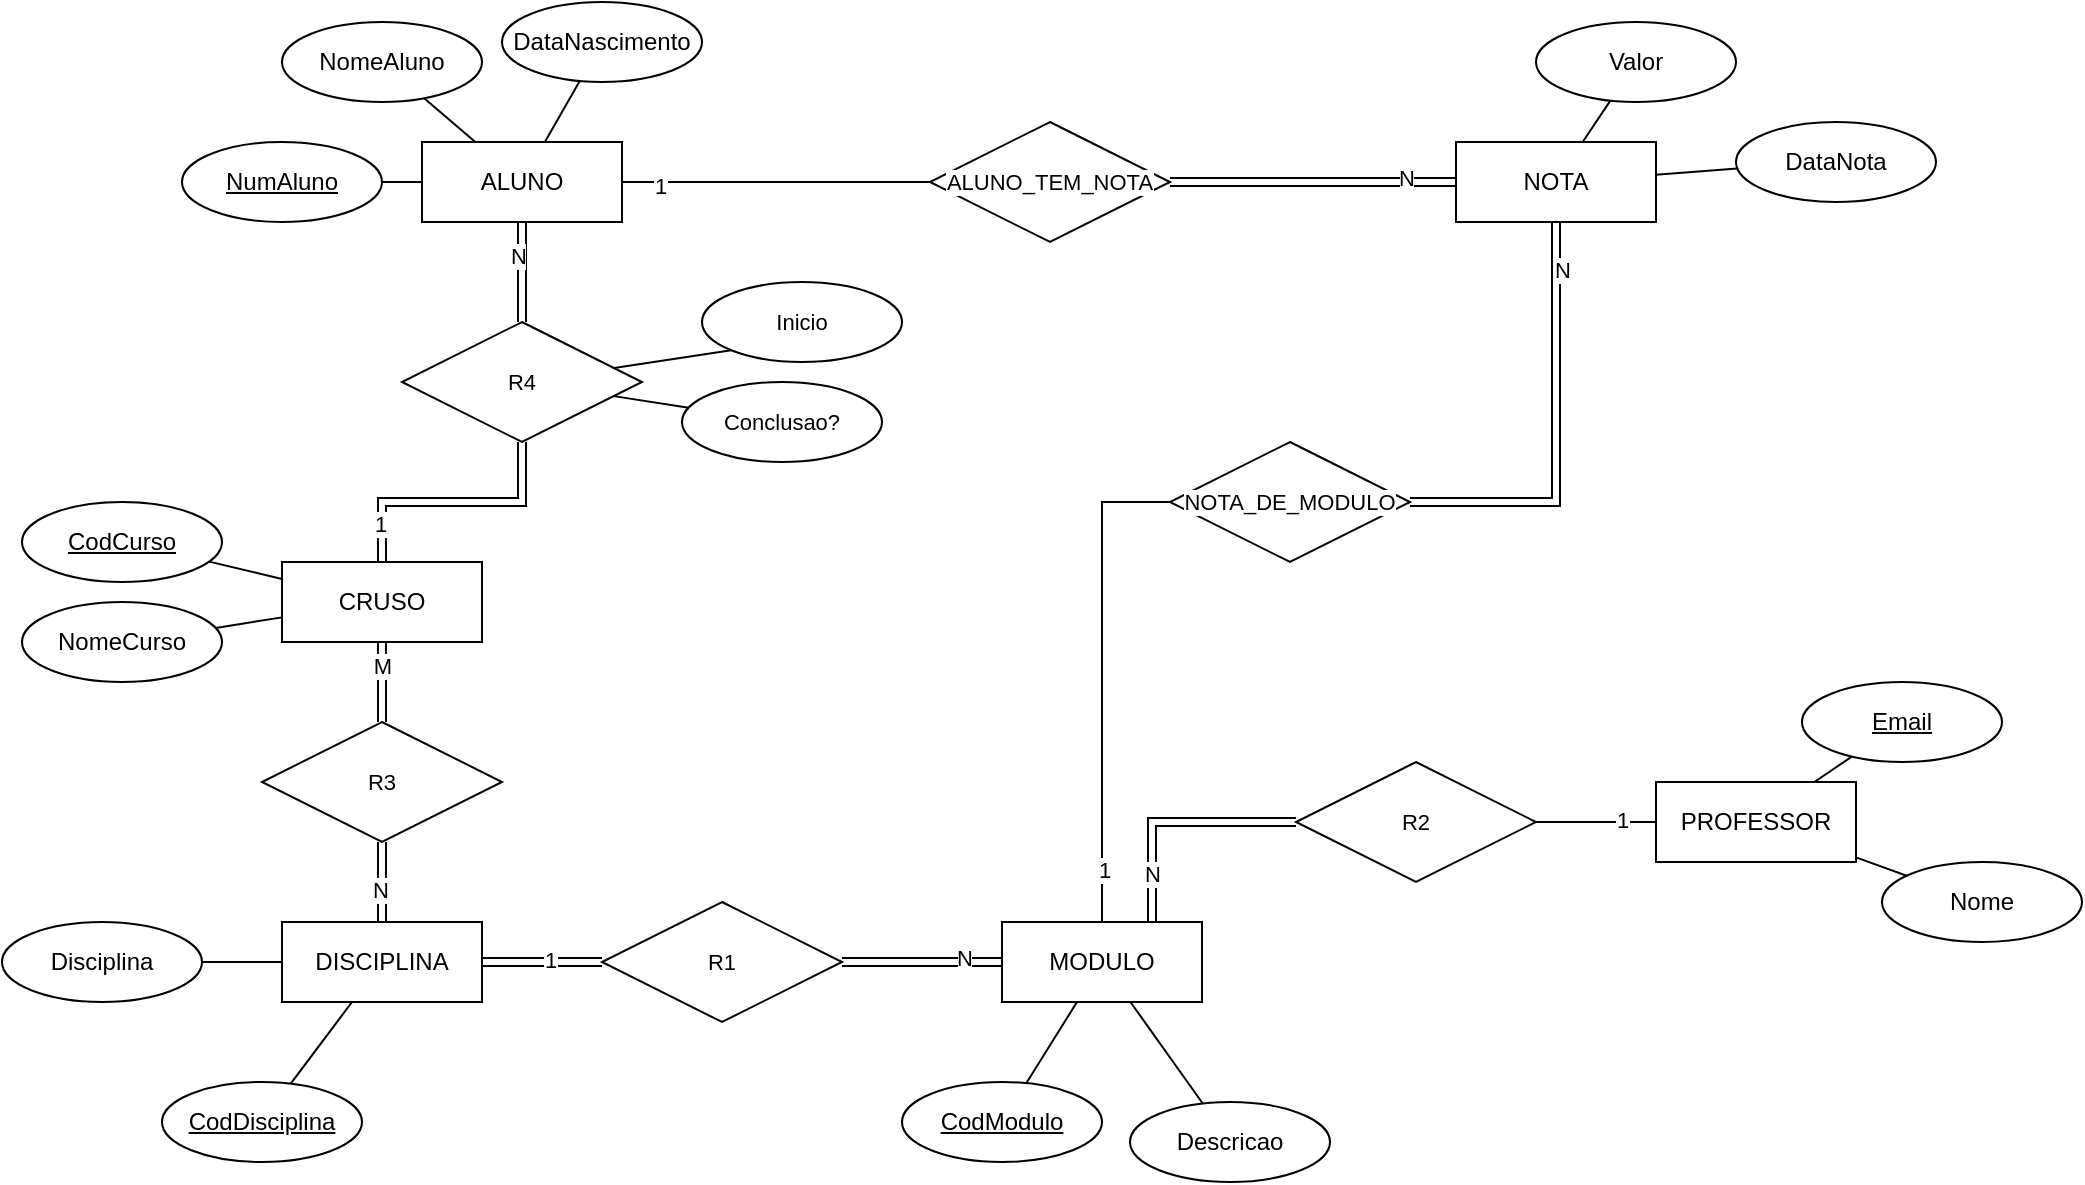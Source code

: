 <mxfile version="28.2.7">
  <diagram name="Página-1" id="MHhO3B8RtaJONkMKsSJi">
    <mxGraphModel dx="2013" dy="755" grid="1" gridSize="10" guides="1" tooltips="1" connect="1" arrows="1" fold="1" page="1" pageScale="1" pageWidth="827" pageHeight="1169" math="0" shadow="0">
      <root>
        <mxCell id="0" />
        <mxCell id="1" parent="0" />
        <mxCell id="IU_N7pR2QT1F5y08y8DE-42" style="shape=connector;rounded=0;orthogonalLoop=1;jettySize=auto;html=1;strokeColor=default;align=center;verticalAlign=middle;fontFamily=Helvetica;fontSize=11;fontColor=default;labelBackgroundColor=default;endArrow=none;endFill=0;edgeStyle=orthogonalEdgeStyle;" parent="1" source="IU_N7pR2QT1F5y08y8DE-1" target="IU_N7pR2QT1F5y08y8DE-36" edge="1">
          <mxGeometry relative="1" as="geometry" />
        </mxCell>
        <mxCell id="IU_N7pR2QT1F5y08y8DE-62" value="1" style="edgeLabel;html=1;align=center;verticalAlign=middle;resizable=0;points=[];fontFamily=Helvetica;fontSize=11;fontColor=default;labelBackgroundColor=default;" parent="IU_N7pR2QT1F5y08y8DE-42" vertex="1" connectable="0">
          <mxGeometry x="-0.753" y="-2" relative="1" as="geometry">
            <mxPoint as="offset" />
          </mxGeometry>
        </mxCell>
        <mxCell id="IU_N7pR2QT1F5y08y8DE-58" style="edgeStyle=orthogonalEdgeStyle;shape=link;rounded=0;orthogonalLoop=1;jettySize=auto;html=1;entryX=0.5;entryY=0;entryDx=0;entryDy=0;strokeColor=default;align=center;verticalAlign=middle;fontFamily=Helvetica;fontSize=11;fontColor=default;labelBackgroundColor=default;endArrow=none;endFill=0;" parent="1" source="IU_N7pR2QT1F5y08y8DE-1" target="IU_N7pR2QT1F5y08y8DE-41" edge="1">
          <mxGeometry relative="1" as="geometry" />
        </mxCell>
        <mxCell id="IU_N7pR2QT1F5y08y8DE-63" value="N" style="edgeLabel;html=1;align=center;verticalAlign=middle;resizable=0;points=[];fontFamily=Helvetica;fontSize=11;fontColor=default;labelBackgroundColor=default;" parent="IU_N7pR2QT1F5y08y8DE-58" vertex="1" connectable="0">
          <mxGeometry x="-0.32" y="-2" relative="1" as="geometry">
            <mxPoint as="offset" />
          </mxGeometry>
        </mxCell>
        <mxCell id="IU_N7pR2QT1F5y08y8DE-1" value="ALUNO" style="whiteSpace=wrap;html=1;align=center;" parent="1" vertex="1">
          <mxGeometry x="70" y="110" width="100" height="40" as="geometry" />
        </mxCell>
        <mxCell id="IU_N7pR2QT1F5y08y8DE-44" style="edgeStyle=orthogonalEdgeStyle;shape=link;rounded=0;orthogonalLoop=1;jettySize=auto;html=1;strokeColor=default;align=center;verticalAlign=middle;fontFamily=Helvetica;fontSize=11;fontColor=default;labelBackgroundColor=default;endArrow=none;endFill=0;" parent="1" source="IU_N7pR2QT1F5y08y8DE-2" target="IU_N7pR2QT1F5y08y8DE-36" edge="1">
          <mxGeometry relative="1" as="geometry" />
        </mxCell>
        <mxCell id="IU_N7pR2QT1F5y08y8DE-61" value="N" style="edgeLabel;html=1;align=center;verticalAlign=middle;resizable=0;points=[];fontFamily=Helvetica;fontSize=11;fontColor=default;labelBackgroundColor=default;" parent="IU_N7pR2QT1F5y08y8DE-44" vertex="1" connectable="0">
          <mxGeometry x="-0.65" y="-2" relative="1" as="geometry">
            <mxPoint as="offset" />
          </mxGeometry>
        </mxCell>
        <mxCell id="IU_N7pR2QT1F5y08y8DE-2" value="NOTA" style="whiteSpace=wrap;html=1;align=center;" parent="1" vertex="1">
          <mxGeometry x="587" y="110" width="100" height="40" as="geometry" />
        </mxCell>
        <mxCell id="IU_N7pR2QT1F5y08y8DE-50" style="edgeStyle=orthogonalEdgeStyle;shape=connector;rounded=0;orthogonalLoop=1;jettySize=auto;html=1;entryX=1;entryY=0.5;entryDx=0;entryDy=0;strokeColor=default;align=center;verticalAlign=middle;fontFamily=Helvetica;fontSize=11;fontColor=default;labelBackgroundColor=default;endArrow=none;endFill=0;" parent="1" source="IU_N7pR2QT1F5y08y8DE-3" target="IU_N7pR2QT1F5y08y8DE-38" edge="1">
          <mxGeometry relative="1" as="geometry" />
        </mxCell>
        <mxCell id="IU_N7pR2QT1F5y08y8DE-70" value="1" style="edgeLabel;html=1;align=center;verticalAlign=middle;resizable=0;points=[];fontFamily=Helvetica;fontSize=11;fontColor=default;labelBackgroundColor=default;" parent="IU_N7pR2QT1F5y08y8DE-50" vertex="1" connectable="0">
          <mxGeometry x="-0.433" y="-1" relative="1" as="geometry">
            <mxPoint as="offset" />
          </mxGeometry>
        </mxCell>
        <mxCell id="IU_N7pR2QT1F5y08y8DE-3" value="PROFESSOR" style="whiteSpace=wrap;html=1;align=center;" parent="1" vertex="1">
          <mxGeometry x="687" y="430" width="100" height="40" as="geometry" />
        </mxCell>
        <mxCell id="IU_N7pR2QT1F5y08y8DE-46" style="edgeStyle=orthogonalEdgeStyle;shape=connector;rounded=0;orthogonalLoop=1;jettySize=auto;html=1;entryX=0;entryY=0.5;entryDx=0;entryDy=0;strokeColor=default;align=center;verticalAlign=middle;fontFamily=Helvetica;fontSize=11;fontColor=default;labelBackgroundColor=default;endArrow=none;endFill=0;" parent="1" source="IU_N7pR2QT1F5y08y8DE-4" target="IU_N7pR2QT1F5y08y8DE-37" edge="1">
          <mxGeometry relative="1" as="geometry" />
        </mxCell>
        <mxCell id="IU_N7pR2QT1F5y08y8DE-71" value="1" style="edgeLabel;html=1;align=center;verticalAlign=middle;resizable=0;points=[];fontFamily=Helvetica;fontSize=11;fontColor=default;labelBackgroundColor=default;" parent="IU_N7pR2QT1F5y08y8DE-46" vertex="1" connectable="0">
          <mxGeometry x="-0.787" y="-1" relative="1" as="geometry">
            <mxPoint as="offset" />
          </mxGeometry>
        </mxCell>
        <mxCell id="IU_N7pR2QT1F5y08y8DE-47" style="edgeStyle=orthogonalEdgeStyle;shape=link;rounded=0;orthogonalLoop=1;jettySize=auto;html=1;entryX=1;entryY=0.5;entryDx=0;entryDy=0;strokeColor=default;align=center;verticalAlign=middle;fontFamily=Helvetica;fontSize=11;fontColor=default;labelBackgroundColor=default;endArrow=none;endFill=0;" parent="1" source="IU_N7pR2QT1F5y08y8DE-4" target="IU_N7pR2QT1F5y08y8DE-39" edge="1">
          <mxGeometry relative="1" as="geometry" />
        </mxCell>
        <mxCell id="IU_N7pR2QT1F5y08y8DE-68" value="N" style="edgeLabel;html=1;align=center;verticalAlign=middle;resizable=0;points=[];fontFamily=Helvetica;fontSize=11;fontColor=default;labelBackgroundColor=default;" parent="IU_N7pR2QT1F5y08y8DE-47" vertex="1" connectable="0">
          <mxGeometry x="-0.525" y="-2" relative="1" as="geometry">
            <mxPoint as="offset" />
          </mxGeometry>
        </mxCell>
        <mxCell id="IU_N7pR2QT1F5y08y8DE-4" value="MODULO" style="whiteSpace=wrap;html=1;align=center;" parent="1" vertex="1">
          <mxGeometry x="360" y="500" width="100" height="40" as="geometry" />
        </mxCell>
        <mxCell id="IU_N7pR2QT1F5y08y8DE-48" style="edgeStyle=orthogonalEdgeStyle;shape=link;rounded=0;orthogonalLoop=1;jettySize=auto;html=1;entryX=0;entryY=0.5;entryDx=0;entryDy=0;strokeColor=default;align=center;verticalAlign=middle;fontFamily=Helvetica;fontSize=11;fontColor=default;labelBackgroundColor=default;endArrow=none;endFill=0;" parent="1" source="IU_N7pR2QT1F5y08y8DE-5" target="IU_N7pR2QT1F5y08y8DE-39" edge="1">
          <mxGeometry relative="1" as="geometry" />
        </mxCell>
        <mxCell id="IU_N7pR2QT1F5y08y8DE-67" value="1" style="edgeLabel;html=1;align=center;verticalAlign=middle;resizable=0;points=[];fontFamily=Helvetica;fontSize=11;fontColor=default;labelBackgroundColor=default;" parent="IU_N7pR2QT1F5y08y8DE-48" vertex="1" connectable="0">
          <mxGeometry x="0.133" y="1" relative="1" as="geometry">
            <mxPoint as="offset" />
          </mxGeometry>
        </mxCell>
        <mxCell id="IU_N7pR2QT1F5y08y8DE-54" style="edgeStyle=orthogonalEdgeStyle;shape=link;rounded=0;orthogonalLoop=1;jettySize=auto;html=1;strokeColor=default;align=center;verticalAlign=middle;fontFamily=Helvetica;fontSize=11;fontColor=default;labelBackgroundColor=default;endArrow=none;endFill=0;" parent="1" source="IU_N7pR2QT1F5y08y8DE-5" target="IU_N7pR2QT1F5y08y8DE-40" edge="1">
          <mxGeometry relative="1" as="geometry" />
        </mxCell>
        <mxCell id="IU_N7pR2QT1F5y08y8DE-65" value="N" style="edgeLabel;html=1;align=center;verticalAlign=middle;resizable=0;points=[];fontFamily=Helvetica;fontSize=11;fontColor=default;labelBackgroundColor=default;" parent="IU_N7pR2QT1F5y08y8DE-54" vertex="1" connectable="0">
          <mxGeometry x="-0.2" y="1" relative="1" as="geometry">
            <mxPoint as="offset" />
          </mxGeometry>
        </mxCell>
        <mxCell id="IU_N7pR2QT1F5y08y8DE-5" value="DISCIPLINA" style="whiteSpace=wrap;html=1;align=center;" parent="1" vertex="1">
          <mxGeometry y="500" width="100" height="40" as="geometry" />
        </mxCell>
        <mxCell id="IU_N7pR2QT1F5y08y8DE-56" style="edgeStyle=orthogonalEdgeStyle;shape=link;rounded=0;orthogonalLoop=1;jettySize=auto;html=1;entryX=0.5;entryY=0;entryDx=0;entryDy=0;strokeColor=default;align=center;verticalAlign=middle;fontFamily=Helvetica;fontSize=11;fontColor=default;labelBackgroundColor=default;endArrow=none;endFill=0;" parent="1" source="IU_N7pR2QT1F5y08y8DE-6" target="IU_N7pR2QT1F5y08y8DE-40" edge="1">
          <mxGeometry relative="1" as="geometry" />
        </mxCell>
        <mxCell id="IU_N7pR2QT1F5y08y8DE-66" value="M" style="edgeLabel;html=1;align=center;verticalAlign=middle;resizable=0;points=[];fontFamily=Helvetica;fontSize=11;fontColor=default;labelBackgroundColor=default;" parent="IU_N7pR2QT1F5y08y8DE-56" vertex="1" connectable="0">
          <mxGeometry x="-0.4" relative="1" as="geometry">
            <mxPoint as="offset" />
          </mxGeometry>
        </mxCell>
        <mxCell id="IU_N7pR2QT1F5y08y8DE-59" style="edgeStyle=orthogonalEdgeStyle;shape=link;rounded=0;orthogonalLoop=1;jettySize=auto;html=1;entryX=0.5;entryY=1;entryDx=0;entryDy=0;strokeColor=default;align=center;verticalAlign=middle;fontFamily=Helvetica;fontSize=11;fontColor=default;labelBackgroundColor=default;endArrow=none;endFill=0;" parent="1" source="IU_N7pR2QT1F5y08y8DE-6" target="IU_N7pR2QT1F5y08y8DE-41" edge="1">
          <mxGeometry relative="1" as="geometry" />
        </mxCell>
        <mxCell id="IU_N7pR2QT1F5y08y8DE-64" value="1" style="edgeLabel;html=1;align=center;verticalAlign=middle;resizable=0;points=[];fontFamily=Helvetica;fontSize=11;fontColor=default;labelBackgroundColor=default;" parent="IU_N7pR2QT1F5y08y8DE-59" vertex="1" connectable="0">
          <mxGeometry x="-0.708" y="1" relative="1" as="geometry">
            <mxPoint as="offset" />
          </mxGeometry>
        </mxCell>
        <mxCell id="IU_N7pR2QT1F5y08y8DE-6" value="CRUSO" style="whiteSpace=wrap;html=1;align=center;" parent="1" vertex="1">
          <mxGeometry y="320" width="100" height="40" as="geometry" />
        </mxCell>
        <mxCell id="IU_N7pR2QT1F5y08y8DE-22" style="rounded=0;orthogonalLoop=1;jettySize=auto;html=1;endArrow=none;endFill=0;" parent="1" source="IU_N7pR2QT1F5y08y8DE-8" target="IU_N7pR2QT1F5y08y8DE-1" edge="1">
          <mxGeometry relative="1" as="geometry" />
        </mxCell>
        <mxCell id="IU_N7pR2QT1F5y08y8DE-8" value="NomeAluno" style="ellipse;whiteSpace=wrap;html=1;align=center;" parent="1" vertex="1">
          <mxGeometry y="50" width="100" height="40" as="geometry" />
        </mxCell>
        <mxCell id="IU_N7pR2QT1F5y08y8DE-23" style="edgeStyle=none;shape=connector;rounded=0;orthogonalLoop=1;jettySize=auto;html=1;strokeColor=default;align=center;verticalAlign=middle;fontFamily=Helvetica;fontSize=11;fontColor=default;labelBackgroundColor=default;endArrow=none;endFill=0;" parent="1" source="IU_N7pR2QT1F5y08y8DE-9" target="IU_N7pR2QT1F5y08y8DE-1" edge="1">
          <mxGeometry relative="1" as="geometry" />
        </mxCell>
        <mxCell id="IU_N7pR2QT1F5y08y8DE-9" value="DataNascimento" style="ellipse;whiteSpace=wrap;html=1;align=center;" parent="1" vertex="1">
          <mxGeometry x="110" y="40" width="100" height="40" as="geometry" />
        </mxCell>
        <mxCell id="IU_N7pR2QT1F5y08y8DE-24" style="edgeStyle=none;shape=connector;rounded=0;orthogonalLoop=1;jettySize=auto;html=1;strokeColor=default;align=center;verticalAlign=middle;fontFamily=Helvetica;fontSize=11;fontColor=default;labelBackgroundColor=default;endArrow=none;endFill=0;" parent="1" source="IU_N7pR2QT1F5y08y8DE-11" target="IU_N7pR2QT1F5y08y8DE-1" edge="1">
          <mxGeometry relative="1" as="geometry" />
        </mxCell>
        <mxCell id="IU_N7pR2QT1F5y08y8DE-11" value="NumAluno" style="ellipse;whiteSpace=wrap;html=1;align=center;fontStyle=4;" parent="1" vertex="1">
          <mxGeometry x="-50" y="110" width="100" height="40" as="geometry" />
        </mxCell>
        <mxCell id="IU_N7pR2QT1F5y08y8DE-27" style="edgeStyle=none;shape=connector;rounded=0;orthogonalLoop=1;jettySize=auto;html=1;strokeColor=default;align=center;verticalAlign=middle;fontFamily=Helvetica;fontSize=11;fontColor=default;labelBackgroundColor=default;endArrow=none;endFill=0;" parent="1" source="IU_N7pR2QT1F5y08y8DE-12" target="IU_N7pR2QT1F5y08y8DE-2" edge="1">
          <mxGeometry relative="1" as="geometry" />
        </mxCell>
        <mxCell id="IU_N7pR2QT1F5y08y8DE-12" value="Valor" style="ellipse;whiteSpace=wrap;html=1;align=center;" parent="1" vertex="1">
          <mxGeometry x="627" y="50" width="100" height="40" as="geometry" />
        </mxCell>
        <mxCell id="IU_N7pR2QT1F5y08y8DE-28" style="edgeStyle=none;shape=connector;rounded=0;orthogonalLoop=1;jettySize=auto;html=1;strokeColor=default;align=center;verticalAlign=middle;fontFamily=Helvetica;fontSize=11;fontColor=default;labelBackgroundColor=default;endArrow=none;endFill=0;" parent="1" source="IU_N7pR2QT1F5y08y8DE-13" target="IU_N7pR2QT1F5y08y8DE-2" edge="1">
          <mxGeometry relative="1" as="geometry" />
        </mxCell>
        <mxCell id="IU_N7pR2QT1F5y08y8DE-13" value="DataNota" style="ellipse;whiteSpace=wrap;html=1;align=center;" parent="1" vertex="1">
          <mxGeometry x="727" y="100" width="100" height="40" as="geometry" />
        </mxCell>
        <mxCell id="IU_N7pR2QT1F5y08y8DE-29" style="edgeStyle=none;shape=connector;rounded=0;orthogonalLoop=1;jettySize=auto;html=1;strokeColor=default;align=center;verticalAlign=middle;fontFamily=Helvetica;fontSize=11;fontColor=default;labelBackgroundColor=default;endArrow=none;endFill=0;" parent="1" source="IU_N7pR2QT1F5y08y8DE-14" target="IU_N7pR2QT1F5y08y8DE-3" edge="1">
          <mxGeometry relative="1" as="geometry" />
        </mxCell>
        <mxCell id="IU_N7pR2QT1F5y08y8DE-14" value="Email" style="ellipse;whiteSpace=wrap;html=1;align=center;fontStyle=4;" parent="1" vertex="1">
          <mxGeometry x="760" y="380" width="100" height="40" as="geometry" />
        </mxCell>
        <mxCell id="IU_N7pR2QT1F5y08y8DE-30" style="edgeStyle=none;shape=connector;rounded=0;orthogonalLoop=1;jettySize=auto;html=1;strokeColor=default;align=center;verticalAlign=middle;fontFamily=Helvetica;fontSize=11;fontColor=default;labelBackgroundColor=default;endArrow=none;endFill=0;" parent="1" source="IU_N7pR2QT1F5y08y8DE-15" target="IU_N7pR2QT1F5y08y8DE-3" edge="1">
          <mxGeometry relative="1" as="geometry" />
        </mxCell>
        <mxCell id="IU_N7pR2QT1F5y08y8DE-15" value="Nome" style="ellipse;whiteSpace=wrap;html=1;align=center;" parent="1" vertex="1">
          <mxGeometry x="800" y="470" width="100" height="40" as="geometry" />
        </mxCell>
        <mxCell id="IU_N7pR2QT1F5y08y8DE-32" style="edgeStyle=none;shape=connector;rounded=0;orthogonalLoop=1;jettySize=auto;html=1;strokeColor=default;align=center;verticalAlign=middle;fontFamily=Helvetica;fontSize=11;fontColor=default;labelBackgroundColor=default;endArrow=none;endFill=0;" parent="1" source="IU_N7pR2QT1F5y08y8DE-16" target="IU_N7pR2QT1F5y08y8DE-4" edge="1">
          <mxGeometry relative="1" as="geometry" />
        </mxCell>
        <mxCell id="IU_N7pR2QT1F5y08y8DE-16" value="CodModulo" style="ellipse;whiteSpace=wrap;html=1;align=center;fontStyle=4;" parent="1" vertex="1">
          <mxGeometry x="310" y="580" width="100" height="40" as="geometry" />
        </mxCell>
        <mxCell id="IU_N7pR2QT1F5y08y8DE-31" style="edgeStyle=none;shape=connector;rounded=0;orthogonalLoop=1;jettySize=auto;html=1;strokeColor=default;align=center;verticalAlign=middle;fontFamily=Helvetica;fontSize=11;fontColor=default;labelBackgroundColor=default;endArrow=none;endFill=0;" parent="1" source="IU_N7pR2QT1F5y08y8DE-17" target="IU_N7pR2QT1F5y08y8DE-4" edge="1">
          <mxGeometry relative="1" as="geometry" />
        </mxCell>
        <mxCell id="IU_N7pR2QT1F5y08y8DE-17" value="Descricao" style="ellipse;whiteSpace=wrap;html=1;align=center;" parent="1" vertex="1">
          <mxGeometry x="424" y="590" width="100" height="40" as="geometry" />
        </mxCell>
        <mxCell id="IU_N7pR2QT1F5y08y8DE-26" style="edgeStyle=none;shape=connector;rounded=0;orthogonalLoop=1;jettySize=auto;html=1;strokeColor=default;align=center;verticalAlign=middle;fontFamily=Helvetica;fontSize=11;fontColor=default;labelBackgroundColor=default;endArrow=none;endFill=0;" parent="1" source="IU_N7pR2QT1F5y08y8DE-18" target="IU_N7pR2QT1F5y08y8DE-6" edge="1">
          <mxGeometry relative="1" as="geometry" />
        </mxCell>
        <mxCell id="IU_N7pR2QT1F5y08y8DE-18" value="NomeCurso" style="ellipse;whiteSpace=wrap;html=1;align=center;" parent="1" vertex="1">
          <mxGeometry x="-130" y="340" width="100" height="40" as="geometry" />
        </mxCell>
        <mxCell id="IU_N7pR2QT1F5y08y8DE-25" style="edgeStyle=none;shape=connector;rounded=0;orthogonalLoop=1;jettySize=auto;html=1;strokeColor=default;align=center;verticalAlign=middle;fontFamily=Helvetica;fontSize=11;fontColor=default;labelBackgroundColor=default;endArrow=none;endFill=0;" parent="1" source="IU_N7pR2QT1F5y08y8DE-19" target="IU_N7pR2QT1F5y08y8DE-6" edge="1">
          <mxGeometry relative="1" as="geometry" />
        </mxCell>
        <mxCell id="IU_N7pR2QT1F5y08y8DE-19" value="CodCurso" style="ellipse;whiteSpace=wrap;html=1;align=center;fontStyle=4;" parent="1" vertex="1">
          <mxGeometry x="-130" y="290" width="100" height="40" as="geometry" />
        </mxCell>
        <mxCell id="IU_N7pR2QT1F5y08y8DE-34" style="edgeStyle=none;shape=connector;rounded=0;orthogonalLoop=1;jettySize=auto;html=1;strokeColor=default;align=center;verticalAlign=middle;fontFamily=Helvetica;fontSize=11;fontColor=default;labelBackgroundColor=default;endArrow=none;endFill=0;" parent="1" source="IU_N7pR2QT1F5y08y8DE-20" target="IU_N7pR2QT1F5y08y8DE-5" edge="1">
          <mxGeometry relative="1" as="geometry" />
        </mxCell>
        <mxCell id="IU_N7pR2QT1F5y08y8DE-20" value="Disciplina" style="ellipse;whiteSpace=wrap;html=1;align=center;" parent="1" vertex="1">
          <mxGeometry x="-140" y="500" width="100" height="40" as="geometry" />
        </mxCell>
        <mxCell id="IU_N7pR2QT1F5y08y8DE-33" style="edgeStyle=none;shape=connector;rounded=0;orthogonalLoop=1;jettySize=auto;html=1;strokeColor=default;align=center;verticalAlign=middle;fontFamily=Helvetica;fontSize=11;fontColor=default;labelBackgroundColor=default;endArrow=none;endFill=0;" parent="1" source="IU_N7pR2QT1F5y08y8DE-21" target="IU_N7pR2QT1F5y08y8DE-5" edge="1">
          <mxGeometry relative="1" as="geometry" />
        </mxCell>
        <mxCell id="IU_N7pR2QT1F5y08y8DE-21" value="CodDisciplina" style="ellipse;whiteSpace=wrap;html=1;align=center;fontStyle=4;" parent="1" vertex="1">
          <mxGeometry x="-60" y="580" width="100" height="40" as="geometry" />
        </mxCell>
        <mxCell id="IU_N7pR2QT1F5y08y8DE-36" value="ALUNO_TEM_NOTA" style="shape=rhombus;perimeter=rhombusPerimeter;whiteSpace=wrap;html=1;align=center;fontFamily=Helvetica;fontSize=11;fontColor=default;labelBackgroundColor=default;" parent="1" vertex="1">
          <mxGeometry x="324" y="100" width="120" height="60" as="geometry" />
        </mxCell>
        <mxCell id="IU_N7pR2QT1F5y08y8DE-45" style="edgeStyle=orthogonalEdgeStyle;shape=link;rounded=0;orthogonalLoop=1;jettySize=auto;html=1;entryX=0.5;entryY=1;entryDx=0;entryDy=0;strokeColor=default;align=center;verticalAlign=middle;fontFamily=Helvetica;fontSize=11;fontColor=default;labelBackgroundColor=default;endArrow=none;endFill=0;" parent="1" source="IU_N7pR2QT1F5y08y8DE-37" target="IU_N7pR2QT1F5y08y8DE-2" edge="1">
          <mxGeometry relative="1" as="geometry" />
        </mxCell>
        <mxCell id="IU_N7pR2QT1F5y08y8DE-72" value="N" style="edgeLabel;html=1;align=center;verticalAlign=middle;resizable=0;points=[];fontFamily=Helvetica;fontSize=11;fontColor=default;labelBackgroundColor=default;" parent="IU_N7pR2QT1F5y08y8DE-45" vertex="1" connectable="0">
          <mxGeometry x="0.775" y="-3" relative="1" as="geometry">
            <mxPoint as="offset" />
          </mxGeometry>
        </mxCell>
        <mxCell id="IU_N7pR2QT1F5y08y8DE-37" value="NOTA_DE_MODULO" style="shape=rhombus;perimeter=rhombusPerimeter;whiteSpace=wrap;html=1;align=center;fontFamily=Helvetica;fontSize=11;fontColor=default;labelBackgroundColor=default;" parent="1" vertex="1">
          <mxGeometry x="444" y="260" width="120" height="60" as="geometry" />
        </mxCell>
        <mxCell id="IU_N7pR2QT1F5y08y8DE-53" style="edgeStyle=orthogonalEdgeStyle;shape=link;rounded=0;orthogonalLoop=1;jettySize=auto;html=1;entryX=0.75;entryY=0;entryDx=0;entryDy=0;strokeColor=default;align=center;verticalAlign=middle;fontFamily=Helvetica;fontSize=11;fontColor=default;labelBackgroundColor=default;endArrow=none;endFill=0;" parent="1" source="IU_N7pR2QT1F5y08y8DE-38" target="IU_N7pR2QT1F5y08y8DE-4" edge="1">
          <mxGeometry relative="1" as="geometry" />
        </mxCell>
        <mxCell id="IU_N7pR2QT1F5y08y8DE-69" value="N" style="edgeLabel;html=1;align=center;verticalAlign=middle;resizable=0;points=[];fontFamily=Helvetica;fontSize=11;fontColor=default;labelBackgroundColor=default;" parent="IU_N7pR2QT1F5y08y8DE-53" vertex="1" connectable="0">
          <mxGeometry x="0.607" relative="1" as="geometry">
            <mxPoint as="offset" />
          </mxGeometry>
        </mxCell>
        <mxCell id="IU_N7pR2QT1F5y08y8DE-38" value="R2" style="shape=rhombus;perimeter=rhombusPerimeter;whiteSpace=wrap;html=1;align=center;fontFamily=Helvetica;fontSize=11;fontColor=default;labelBackgroundColor=default;" parent="1" vertex="1">
          <mxGeometry x="507" y="420" width="120" height="60" as="geometry" />
        </mxCell>
        <mxCell id="IU_N7pR2QT1F5y08y8DE-39" value="R1" style="shape=rhombus;perimeter=rhombusPerimeter;whiteSpace=wrap;html=1;align=center;fontFamily=Helvetica;fontSize=11;fontColor=default;labelBackgroundColor=default;" parent="1" vertex="1">
          <mxGeometry x="160" y="490" width="120" height="60" as="geometry" />
        </mxCell>
        <mxCell id="IU_N7pR2QT1F5y08y8DE-40" value="R3" style="shape=rhombus;perimeter=rhombusPerimeter;whiteSpace=wrap;html=1;align=center;fontFamily=Helvetica;fontSize=11;fontColor=default;labelBackgroundColor=default;" parent="1" vertex="1">
          <mxGeometry x="-10" y="400" width="120" height="60" as="geometry" />
        </mxCell>
        <mxCell id="ata1PuttYQ1fCbX6eMVL-3" style="shape=connector;rounded=0;orthogonalLoop=1;jettySize=auto;html=1;strokeColor=default;align=center;verticalAlign=middle;fontFamily=Helvetica;fontSize=11;fontColor=default;labelBackgroundColor=default;endArrow=none;endFill=0;" edge="1" parent="1" source="IU_N7pR2QT1F5y08y8DE-41" target="ata1PuttYQ1fCbX6eMVL-2">
          <mxGeometry relative="1" as="geometry" />
        </mxCell>
        <mxCell id="ata1PuttYQ1fCbX6eMVL-4" style="edgeStyle=none;shape=connector;rounded=0;orthogonalLoop=1;jettySize=auto;html=1;entryX=0;entryY=1;entryDx=0;entryDy=0;strokeColor=default;align=center;verticalAlign=middle;fontFamily=Helvetica;fontSize=11;fontColor=default;labelBackgroundColor=default;endArrow=none;endFill=0;" edge="1" parent="1" source="IU_N7pR2QT1F5y08y8DE-41" target="ata1PuttYQ1fCbX6eMVL-1">
          <mxGeometry relative="1" as="geometry" />
        </mxCell>
        <mxCell id="IU_N7pR2QT1F5y08y8DE-41" value="R4" style="shape=rhombus;perimeter=rhombusPerimeter;whiteSpace=wrap;html=1;align=center;fontFamily=Helvetica;fontSize=11;fontColor=default;labelBackgroundColor=default;" parent="1" vertex="1">
          <mxGeometry x="60" y="200" width="120" height="60" as="geometry" />
        </mxCell>
        <mxCell id="ata1PuttYQ1fCbX6eMVL-1" value="Inicio" style="ellipse;whiteSpace=wrap;html=1;align=center;fontFamily=Helvetica;fontSize=11;fontColor=default;labelBackgroundColor=default;" vertex="1" parent="1">
          <mxGeometry x="210" y="180" width="100" height="40" as="geometry" />
        </mxCell>
        <mxCell id="ata1PuttYQ1fCbX6eMVL-2" value="Conclusao?" style="ellipse;whiteSpace=wrap;html=1;align=center;fontFamily=Helvetica;fontSize=11;fontColor=default;labelBackgroundColor=default;" vertex="1" parent="1">
          <mxGeometry x="200" y="230" width="100" height="40" as="geometry" />
        </mxCell>
      </root>
    </mxGraphModel>
  </diagram>
</mxfile>
